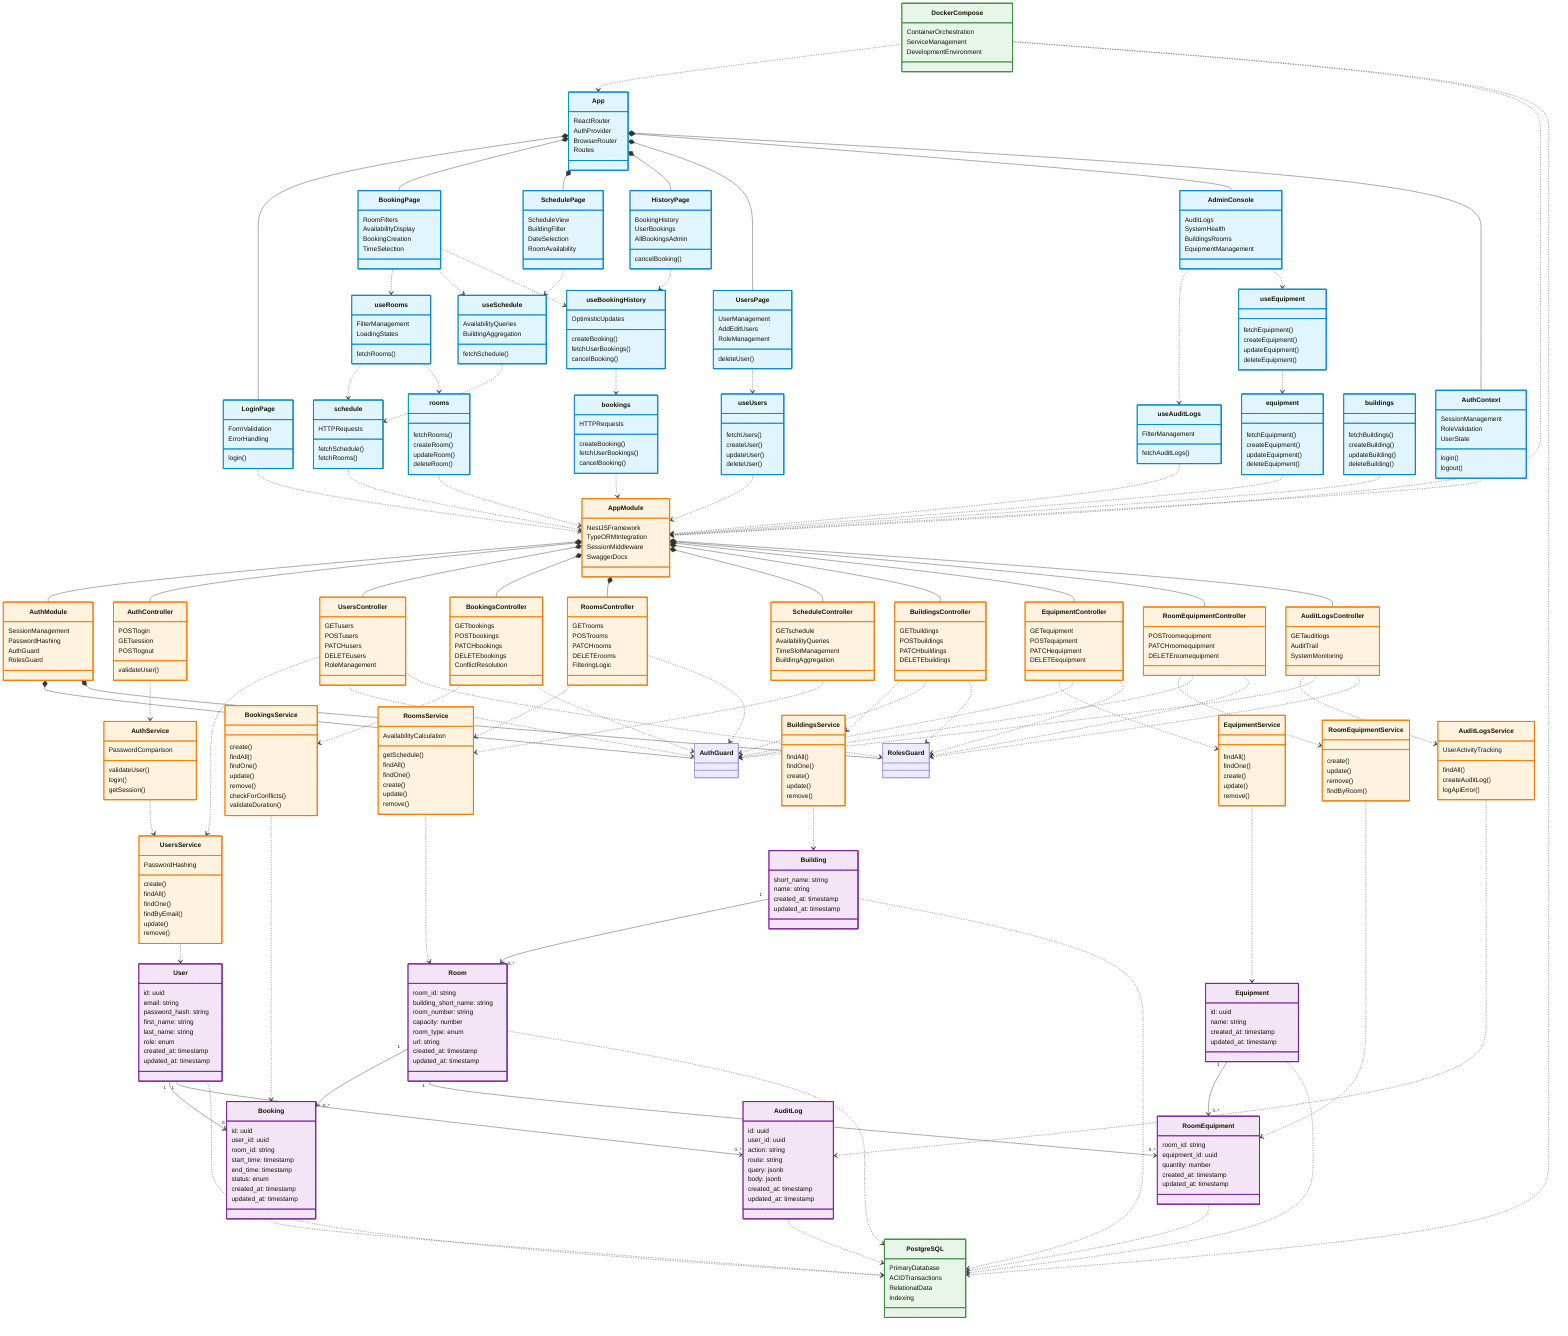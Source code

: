 classDiagram
    direction TB

    class App:::clientLayer {
        ReactRouter
        AuthProvider
        BrowserRouter
        Routes
    }

    class LoginPage:::clientLayer {
        login()
        FormValidation
        ErrorHandling
    }

    class BookingPage:::clientLayer {
        RoomFilters
        AvailabilityDisplay
        BookingCreation
        TimeSelection
    }

    class SchedulePage:::clientLayer {
        ScheduleView
        BuildingFilter
        DateSelection
        RoomAvailability
    }

    class HistoryPage:::clientLayer {
        BookingHistory
        cancelBooking()
        UserBookings
        AllBookingsAdmin
    }

    class UsersPage:::clientLayer {
        UserManagement
        AddEditUsers
        RoleManagement
        deleteUser()
    }

    class AdminConsole:::clientLayer {
        AuditLogs
        SystemHealth
        BuildingsRooms
        EquipmentManagement
    }

    class AuthContext:::clientLayer {
        login()
        logout()
        SessionManagement
        RoleValidation
        UserState
    }

    class useRooms:::clientLayer {
        fetchRooms()
        FilterManagement
        LoadingStates
    }

    class useSchedule:::clientLayer {
        fetchSchedule()
        AvailabilityQueries
        BuildingAggregation
    }

    class useBookingHistory:::clientLayer {
        createBooking()
        fetchUserBookings()
        cancelBooking()
        OptimisticUpdates
    }

    class useUsers:::clientLayer {
        fetchUsers()
        createUser()
        updateUser()
        deleteUser()
    }

    class useEquipment:::clientLayer {
        fetchEquipment()
        createEquipment()
        updateEquipment()
        deleteEquipment()
    }

    class useAuditLogs:::clientLayer {
        fetchAuditLogs()
        FilterManagement
    }

    class bookings:::clientLayer {
        createBooking()
        fetchUserBookings()
        cancelBooking()
        HTTPRequests
    }

    class schedule:::clientLayer {
        fetchSchedule()
        fetchRooms()
        HTTPRequests
    }

    class rooms:::clientLayer {
        fetchRooms()
        createRoom()
        updateRoom()
        deleteRoom()
    }

    class buildings:::clientLayer {
        fetchBuildings()
        createBuilding()
        updateBuilding()
        deleteBuilding()
    }

    class equipment:::clientLayer {
        fetchEquipment()
        createEquipment()
        updateEquipment()
        deleteEquipment()
    }

    class AppModule:::serverLayer {
        NestJSFramework
        TypeORMIntegration
        SessionMiddleware
        SwaggerDocs
    }

    class AuthModule:::serverLayer {
        SessionManagement
        PasswordHashing
        AuthGuard
        RolesGuard
    }

    class AuthController:::serverLayer {
        POSTlogin
        GETsession
        POSTlogout
        validateUser()
    }

    class UsersController:::serverLayer {
        GETusers
        POSTusers
        PATCHusers
        DELETEusers
        RoleManagement
    }

    class BookingsController:::serverLayer {
        GETbookings
        POSTbookings
        PATCHbookings
        DELETEbookings
        ConflictResolution
    }

    class RoomsController:::serverLayer {
        GETrooms
        POSTrooms
        PATCHrooms
        DELETErooms
        FilteringLogic
    }

    class ScheduleController:::serverLayer {
        GETschedule
        AvailabilityQueries
        TimeSlotManagement
        BuildingAggregation
    }

    class BuildingsController:::serverLayer {
        GETbuildings
        POSTbuildings
        PATCHbuildings
        DELETEbuildings
    }

    class EquipmentController:::serverLayer {
        GETequipment
        POSTequipment
        PATCHequipment
        DELETEequipment
    }

    class RoomEquipmentController:::serverLayer {
        POSTroomequipment
        PATCHroomequipment
        DELETEroomequipment
    }

    class AuditLogsController:::serverLayer {
        GETauditlogs
        AuditTrail
        SystemMonitoring
    }

    class AuthService:::serverLayer {
        validateUser()
        login()
        getSession()
        PasswordComparison
    }

    class UsersService:::serverLayer {
        create()
        findAll()
        findOne()
        findByEmail()
        update()
        remove()
        PasswordHashing
    }

    class BookingsService:::serverLayer {
        create()
        findAll()
        findOne()
        update()
        remove()
        checkForConflicts()
        validateDuration()
    }

    class RoomsService:::serverLayer {
        getSchedule()
        findAll()
        findOne()
        create()
        update()
        remove()
        AvailabilityCalculation
    }

    class BuildingsService:::serverLayer {
        findAll()
        findOne()
        create()
        update()
        remove()
    }

    class EquipmentService:::serverLayer {
        findAll()
        findOne()
        create()
        update()
        remove()
    }

    class RoomEquipmentService:::serverLayer {
        create()
        update()
        remove()
        findByRoom()
    }

    class AuditLogsService:::serverLayer {
        findAll()
        createAuditLog()
        logApiError()
        UserActivityTracking
    }

    class User:::databaseLayer {
        id: uuid
        email: string
        password_hash: string
        first_name: string
        last_name: string
        role: enum
        created_at: timestamp
        updated_at: timestamp
    }

    class Booking:::databaseLayer {
        id: uuid
        user_id: uuid
        room_id: string
        start_time: timestamp
        end_time: timestamp
        status: enum
        created_at: timestamp
        updated_at: timestamp
    }

    class Room:::databaseLayer {
        room_id: string
        building_short_name: string
        room_number: string
        capacity: number
        room_type: enum
        url: string
        created_at: timestamp
        updated_at: timestamp
    }

    class Building:::databaseLayer {
        short_name: string
        name: string
        created_at: timestamp
        updated_at: timestamp
    }

    class Equipment:::databaseLayer {
        id: uuid
        name: string
        created_at: timestamp
        updated_at: timestamp
    }

    class RoomEquipment:::databaseLayer {
        room_id: string
        equipment_id: uuid
        quantity: number
        created_at: timestamp
        updated_at: timestamp
    }

    class AuditLog:::databaseLayer {
        id: uuid
        user_id: uuid
        action: string
        route: string
        query: jsonb
        body: jsonb
        created_at: timestamp
        updated_at: timestamp
    }

    class PostgreSQL:::infraLayer {
        PrimaryDatabase
        ACIDTransactions
        RelationalData
        Indexing
    }

    class DockerCompose:::infraLayer {
        ContainerOrchestration
        ServiceManagement
        DevelopmentEnvironment
    }

    App *-- LoginPage
    App *-- BookingPage
    App *-- SchedulePage
    App *-- HistoryPage
    App *-- UsersPage
    App *-- AdminConsole
    App *-- AuthContext

    LoginPage ..> AppModule
    AuthContext ..> AppModule

    useRooms ..> schedule
    useRooms ..> rooms
    useSchedule ..> schedule
    useBookingHistory ..> bookings
    useUsers ..> AppModule
    useEquipment ..> equipment
    useAuditLogs ..> AppModule

    BookingPage ..> useRooms
    BookingPage ..> useSchedule
    BookingPage ..> useBookingHistory
    SchedulePage ..> useSchedule
    HistoryPage ..> useBookingHistory
    UsersPage ..> useUsers
    AdminConsole ..> useAuditLogs
    AdminConsole ..> useEquipment

    bookings ..> AppModule
    schedule ..> AppModule
    rooms ..> AppModule
    buildings ..> AppModule
    equipment ..> AppModule

    AppModule *-- AuthModule
    AppModule *-- AuthController
    AppModule *-- UsersController
    AppModule *-- BookingsController
    AppModule *-- RoomsController
    AppModule *-- ScheduleController
    AppModule *-- BuildingsController
    AppModule *-- EquipmentController
    AppModule *-- RoomEquipmentController
    AppModule *-- AuditLogsController

    AuthController ..> AuthService
    UsersController ..> UsersService
    BookingsController ..> BookingsService
    RoomsController ..> RoomsService
    ScheduleController ..> RoomsService
    BuildingsController ..> BuildingsService
    EquipmentController ..> EquipmentService
    RoomEquipmentController ..> RoomEquipmentService
    AuditLogsController ..> AuditLogsService

    AuthModule *-- AuthGuard
    AuthModule *-- RolesGuard

    BookingsController ..> AuthGuard
    RoomsController ..> AuthGuard
    BuildingsController ..> AuthGuard
    BuildingsController ..> RolesGuard
    EquipmentController ..> AuthGuard
    EquipmentController ..> RolesGuard
    RoomEquipmentController ..> AuthGuard
    RoomEquipmentController ..> RolesGuard
    UsersController ..> AuthGuard
    UsersController ..> RolesGuard
    AuditLogsController ..> AuthGuard
    AuditLogsController ..> RolesGuard

    AuthService ..> UsersService
    UsersService ..> User
    BookingsService ..> Booking
    RoomsService ..> Room
    BuildingsService ..> Building
    EquipmentService ..> Equipment
    RoomEquipmentService ..> RoomEquipment
    AuditLogsService ..> AuditLog

    User "1" --> "0..*" Booking
    User "1" --> "0..*" AuditLog
    Room "1" --> "0..*" Booking
    Room "1" --> "0..*" RoomEquipment
    Building "1" --> "0..*" Room
    Equipment "1" --> "0..*" RoomEquipment

    User ..> PostgreSQL
    Booking ..> PostgreSQL
    Room ..> PostgreSQL
    Building ..> PostgreSQL
    Equipment ..> PostgreSQL
    RoomEquipment ..> PostgreSQL
    AuditLog ..> PostgreSQL

    DockerCompose ..> App
    DockerCompose ..> AppModule
    DockerCompose ..> PostgreSQL

    classDef clientLayer fill:#e1f5ff,stroke:#0288d1,stroke-width:2px
    classDef serverLayer fill:#fff3e0,stroke:#f57c00,stroke-width:2px
    classDef databaseLayer fill:#f3e5f5,stroke:#7b1fa2,stroke-width:2px
    classDef infraLayer fill:#e8f5e9,stroke:#388e3c,stroke-width:2px